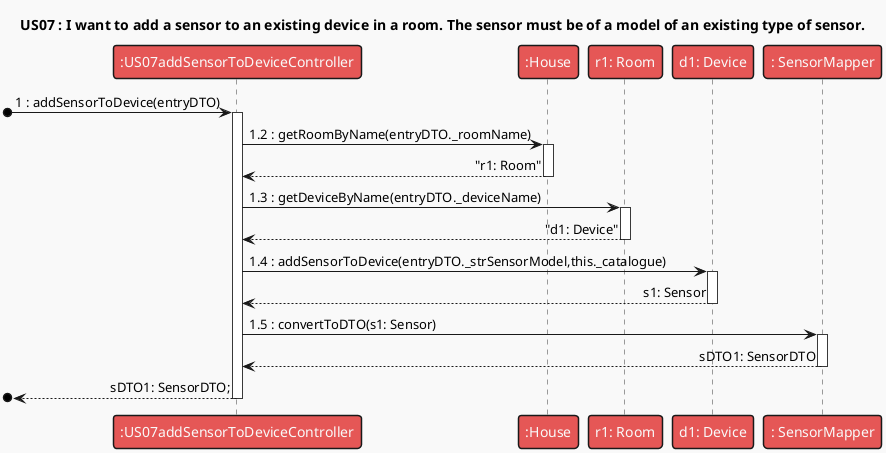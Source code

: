@startuml
'https://plantuml.com/sequence-diagram

!theme mars
skinparam sequenceMessageAlign direction

title US07 : I want to add a sensor to an existing device in a room. The sensor must be of a model of an existing type of sensor.
[o-> ":US07addSensorToDeviceController" ++ : 1 : addSensorToDevice(entryDTO)

":US07addSensorToDeviceController"-> ":House" ++ : 1.2 : getRoomByName(entryDTO._roomName)
    ":House" --> ":US07addSensorToDeviceController" -- : "r1: Room"
":US07addSensorToDeviceController" -> "r1: Room" ++ : 1.3 : getDeviceByName(entryDTO._deviceName)
"r1: Room" --> ":US07addSensorToDeviceController" -- : "d1: Device"
":US07addSensorToDeviceController" -> "d1: Device" ++ : 1.4 : addSensorToDevice(entryDTO._strSensorModel,this._catalogue)
    "d1: Device" --> ":US07addSensorToDeviceController"-- : s1: Sensor
    ":US07addSensorToDeviceController" -> ": SensorMapper" ++ : 1.5 : convertToDTO(s1: Sensor)
        ": SensorMapper" --> ":US07addSensorToDeviceController"-- : sDTO1: SensorDTO
[o<-- ":US07addSensorToDeviceController" --: sDTO1: SensorDTO;
@enduml